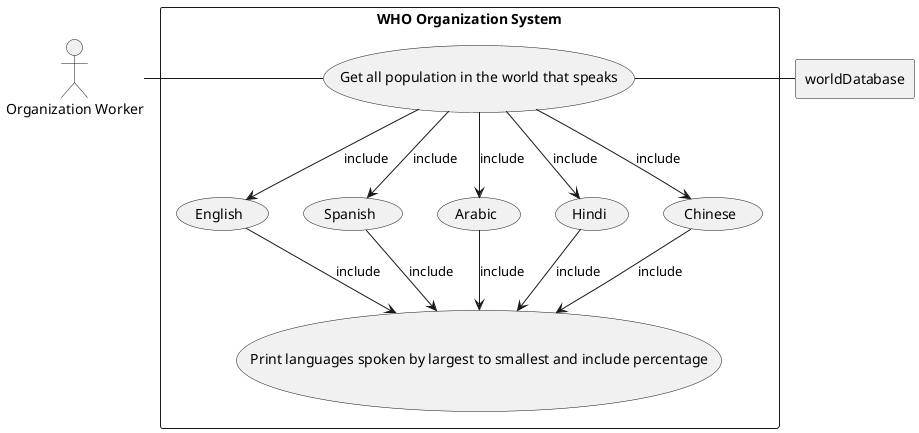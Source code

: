 @startuml

actor OW as "Organization Worker"

rectangle worldDatabase

rectangle "WHO Organization System" {
    usecase UC1 as "Get all population in the world that speaks"

    usecase UCa as "English"
    usecase UCb as "Spanish"
    usecase UCc as "Arabic"
    usecase UCd as "Hindi"
    usecase UCe as "Chinese"

    usecase UCa.1 as "Print languages spoken by largest to smallest and include percentage"
    OW - UC1

    UC1  --> UCa : include
        UCa --> UCa.1 : include
    UC1  --> UCb : include
        UCb --> UCa.1 : include
    UC1  --> UCc : include
        UCc --> UCa.1 : include
    UC1  --> UCd : include
        UCd --> UCa.1 : include
    UC1  --> UCe : include
        UCe --> UCa.1 : include
    UC1  - worldDatabase
}

@enduml
